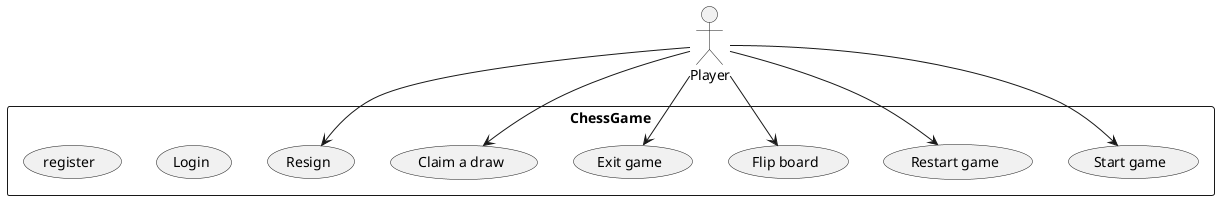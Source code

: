 @startuml chess
actor "Player"
rectangle ChessGame {
    usecase "Start game" as start
    usecase "Restart game" as restart
    usecase "Flip board" as flip
    usecase "Exit game" as exit
    usecase "Claim a draw" as draw
    usecase "Resign" as resign
    usecase "Login" as login
    usecase "register" as register
    

}


Player --> start
Player --> restart
Player --> flip
Player --> exit
Player --> draw
Player --> resign


@enduml